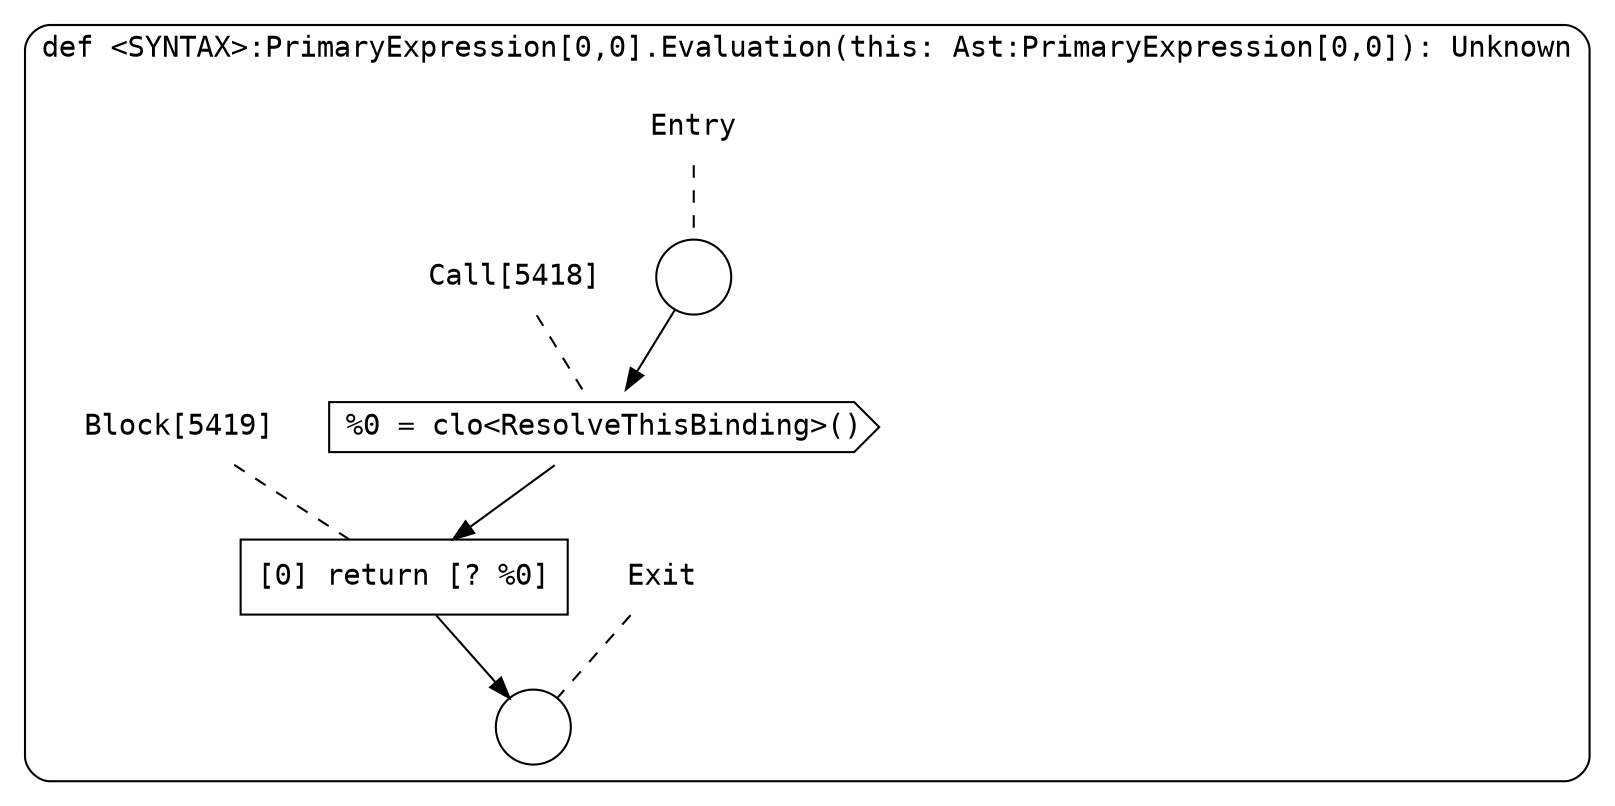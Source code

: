 digraph {
  graph [fontname = "Consolas"]
  node [fontname = "Consolas"]
  edge [fontname = "Consolas"]
  subgraph cluster1200 {
    label = "def <SYNTAX>:PrimaryExpression[0,0].Evaluation(this: Ast:PrimaryExpression[0,0]): Unknown"
    style = rounded
    cluster1200_entry_name [shape=none, label=<<font color="black">Entry</font>>]
    cluster1200_entry_name -> cluster1200_entry [arrowhead=none, color="black", style=dashed]
    cluster1200_entry [shape=circle label=" " color="black" fillcolor="white" style=filled]
    cluster1200_entry -> node5418 [color="black"]
    cluster1200_exit_name [shape=none, label=<<font color="black">Exit</font>>]
    cluster1200_exit_name -> cluster1200_exit [arrowhead=none, color="black", style=dashed]
    cluster1200_exit [shape=circle label=" " color="black" fillcolor="white" style=filled]
    node5418_name [shape=none, label=<<font color="black">Call[5418]</font>>]
    node5418_name -> node5418 [arrowhead=none, color="black", style=dashed]
    node5418 [shape=cds, label=<<font color="black">%0 = clo&lt;ResolveThisBinding&gt;()</font>> color="black" fillcolor="white", style=filled]
    node5418 -> node5419 [color="black"]
    node5419_name [shape=none, label=<<font color="black">Block[5419]</font>>]
    node5419_name -> node5419 [arrowhead=none, color="black", style=dashed]
    node5419 [shape=box, label=<<font color="black">[0] return [? %0]<BR ALIGN="LEFT"/></font>> color="black" fillcolor="white", style=filled]
    node5419 -> cluster1200_exit [color="black"]
  }
}